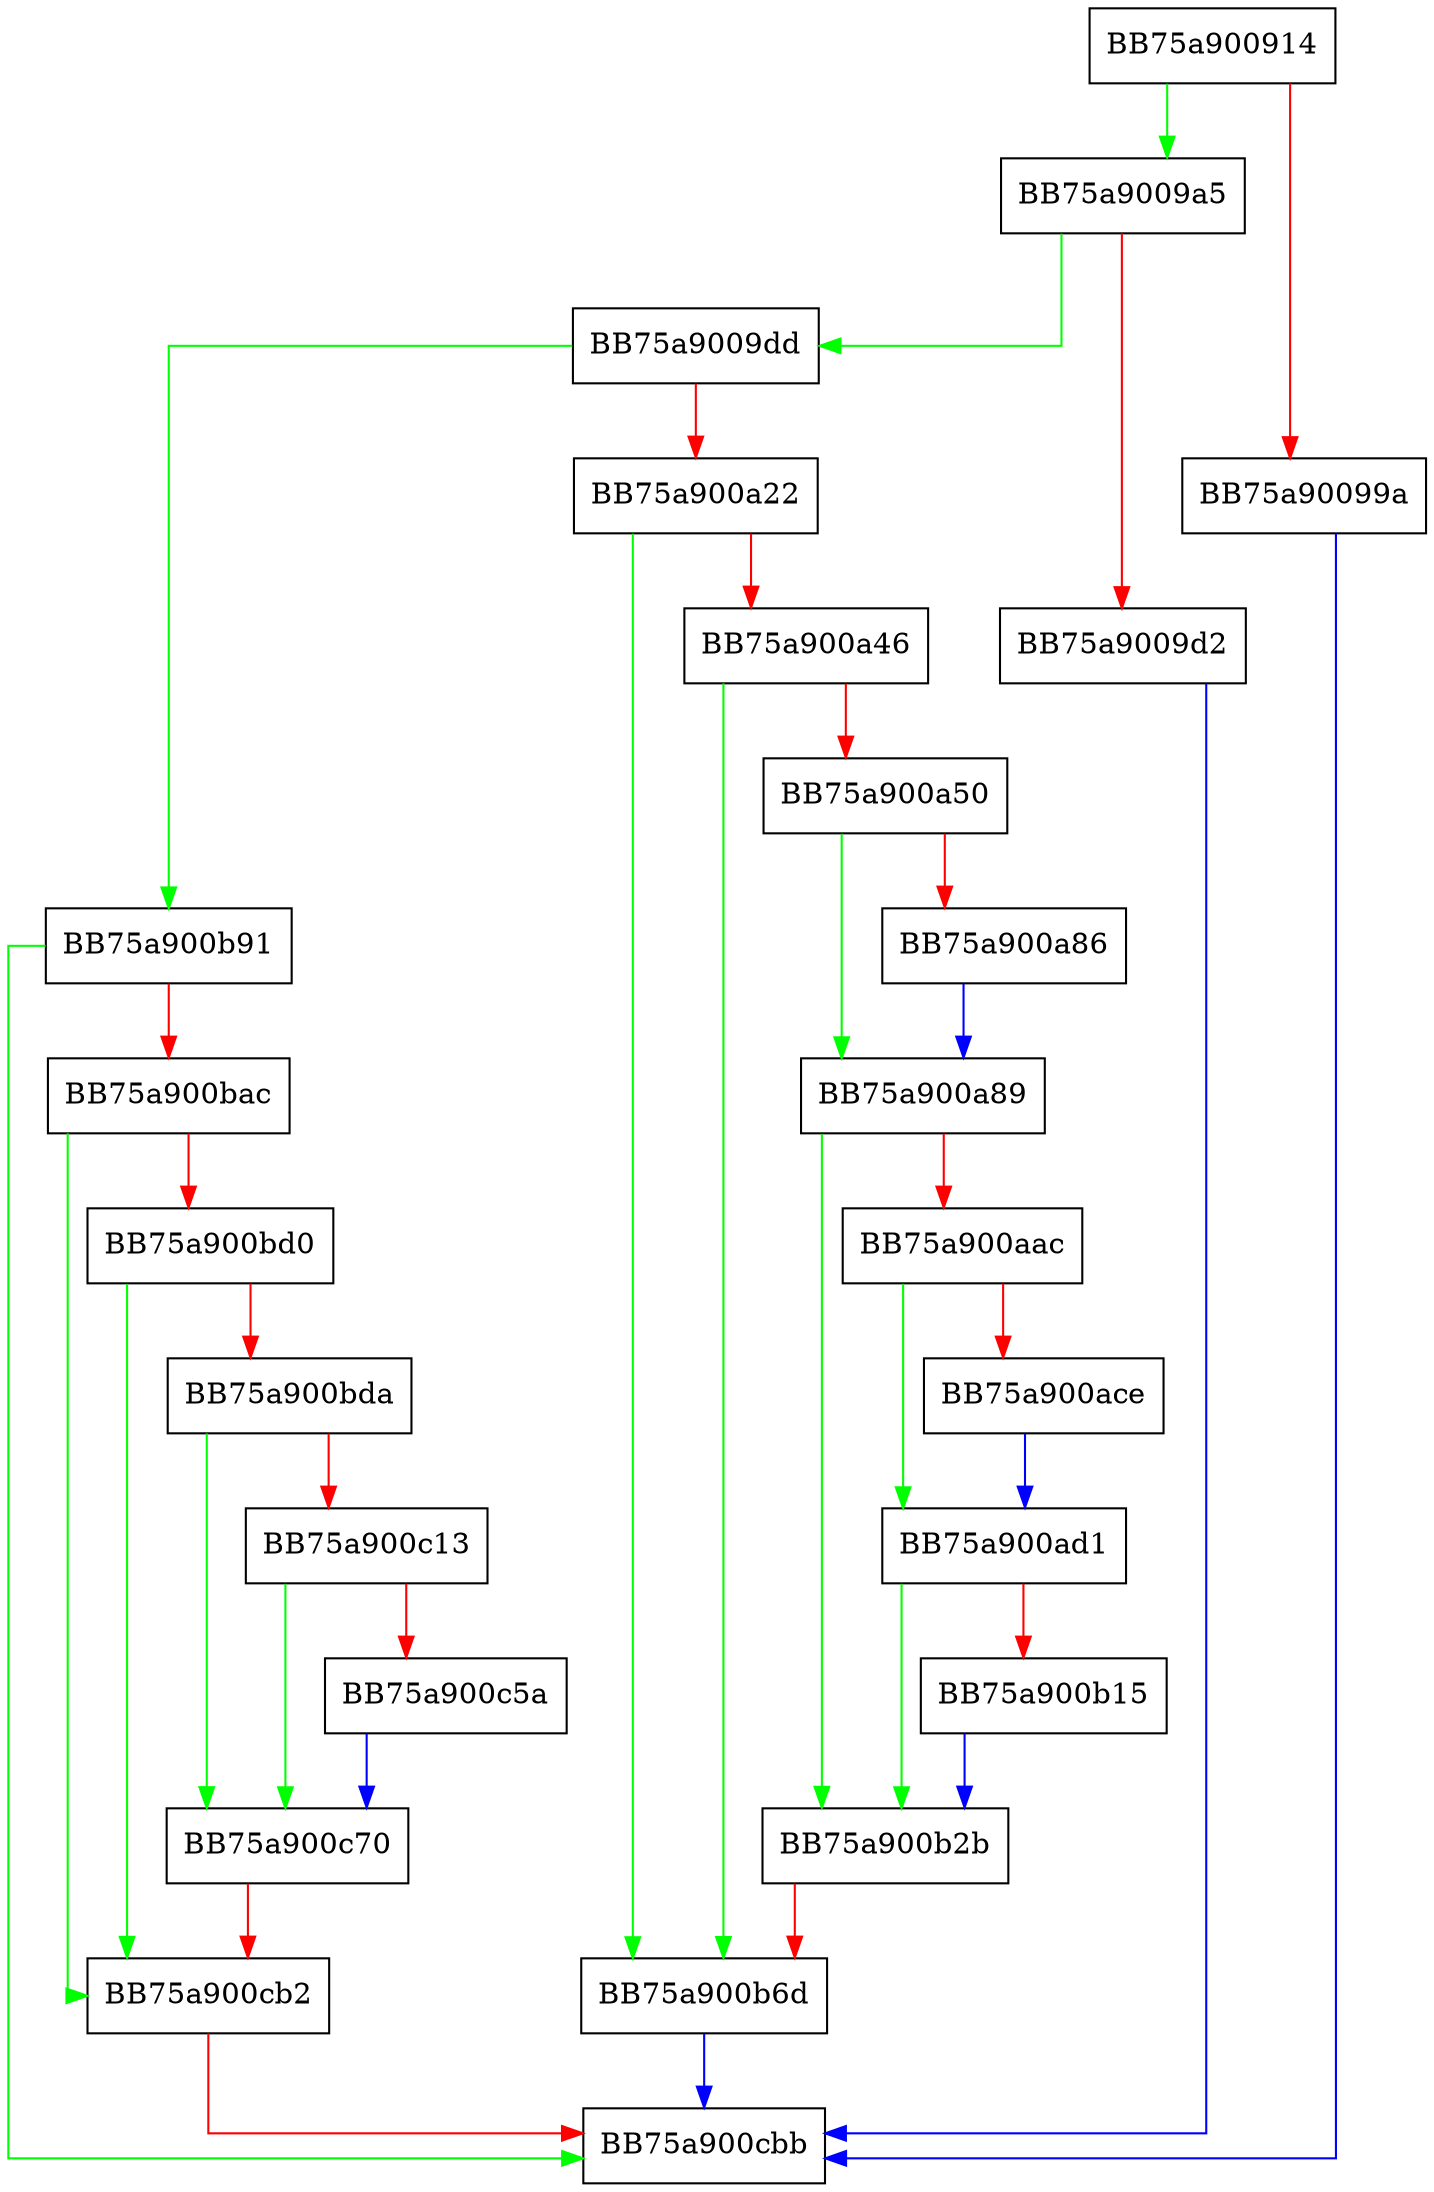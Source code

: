 digraph _has_debug_privilege {
  node [shape="box"];
  graph [splines=ortho];
  BB75a900914 -> BB75a9009a5 [color="green"];
  BB75a900914 -> BB75a90099a [color="red"];
  BB75a90099a -> BB75a900cbb [color="blue"];
  BB75a9009a5 -> BB75a9009dd [color="green"];
  BB75a9009a5 -> BB75a9009d2 [color="red"];
  BB75a9009d2 -> BB75a900cbb [color="blue"];
  BB75a9009dd -> BB75a900b91 [color="green"];
  BB75a9009dd -> BB75a900a22 [color="red"];
  BB75a900a22 -> BB75a900b6d [color="green"];
  BB75a900a22 -> BB75a900a46 [color="red"];
  BB75a900a46 -> BB75a900b6d [color="green"];
  BB75a900a46 -> BB75a900a50 [color="red"];
  BB75a900a50 -> BB75a900a89 [color="green"];
  BB75a900a50 -> BB75a900a86 [color="red"];
  BB75a900a86 -> BB75a900a89 [color="blue"];
  BB75a900a89 -> BB75a900b2b [color="green"];
  BB75a900a89 -> BB75a900aac [color="red"];
  BB75a900aac -> BB75a900ad1 [color="green"];
  BB75a900aac -> BB75a900ace [color="red"];
  BB75a900ace -> BB75a900ad1 [color="blue"];
  BB75a900ad1 -> BB75a900b2b [color="green"];
  BB75a900ad1 -> BB75a900b15 [color="red"];
  BB75a900b15 -> BB75a900b2b [color="blue"];
  BB75a900b2b -> BB75a900b6d [color="red"];
  BB75a900b6d -> BB75a900cbb [color="blue"];
  BB75a900b91 -> BB75a900cbb [color="green"];
  BB75a900b91 -> BB75a900bac [color="red"];
  BB75a900bac -> BB75a900cb2 [color="green"];
  BB75a900bac -> BB75a900bd0 [color="red"];
  BB75a900bd0 -> BB75a900cb2 [color="green"];
  BB75a900bd0 -> BB75a900bda [color="red"];
  BB75a900bda -> BB75a900c70 [color="green"];
  BB75a900bda -> BB75a900c13 [color="red"];
  BB75a900c13 -> BB75a900c70 [color="green"];
  BB75a900c13 -> BB75a900c5a [color="red"];
  BB75a900c5a -> BB75a900c70 [color="blue"];
  BB75a900c70 -> BB75a900cb2 [color="red"];
  BB75a900cb2 -> BB75a900cbb [color="red"];
}